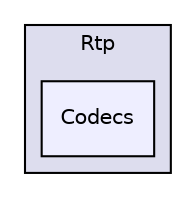 digraph "/src/src/source/Rtp/Codecs" {
  compound=true
  node [ fontsize="10", fontname="Helvetica"];
  edge [ labelfontsize="10", labelfontname="Helvetica"];
  subgraph clusterdir_0b17a3b3ab1f965fe1acafe7d60c10e8 {
    graph [ bgcolor="#ddddee", pencolor="black", label="Rtp" fontname="Helvetica", fontsize="10", URL="dir_0b17a3b3ab1f965fe1acafe7d60c10e8.html"]
  dir_70231cec3604de55946780f10f565201 [shape=box, label="Codecs", style="filled", fillcolor="#eeeeff", pencolor="black", URL="dir_70231cec3604de55946780f10f565201.html"];
  }
}
